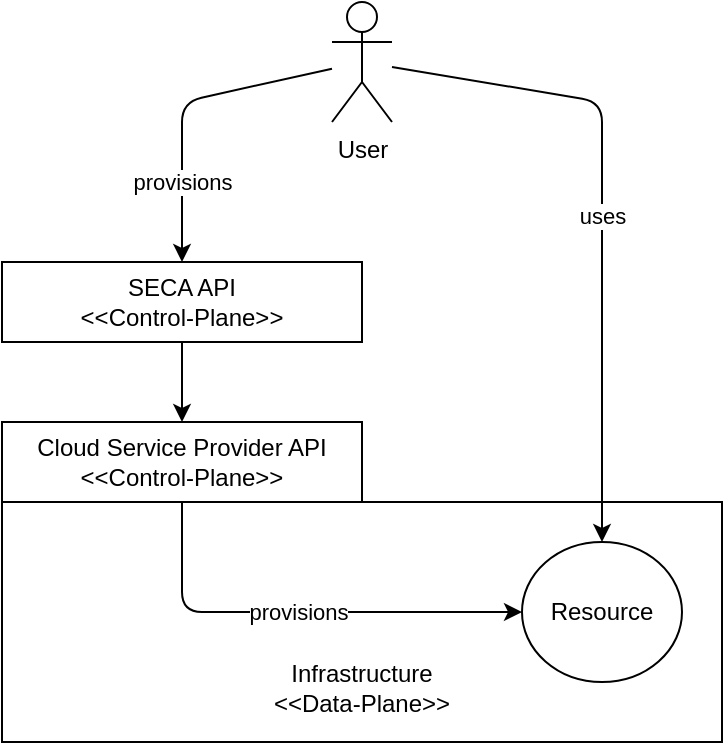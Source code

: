 <mxfile>
    <diagram id="GR_GxVHpgNyokB_BFp6y" name="Page-1">
        <mxGraphModel dx="597" dy="554" grid="1" gridSize="10" guides="1" tooltips="1" connect="1" arrows="1" fold="1" page="1" pageScale="1" pageWidth="1169" pageHeight="827" math="0" shadow="0">
            <root>
                <mxCell id="0"/>
                <mxCell id="1" parent="0"/>
                <mxCell id="7" value="Infrastructure&lt;br&gt;&amp;lt;&amp;lt;Data-Plane&amp;gt;&amp;gt;" style="rounded=0;whiteSpace=wrap;html=1;verticalAlign=bottom;spacingBottom=10;" parent="1" vertex="1">
                    <mxGeometry x="80" y="320" width="360" height="120" as="geometry"/>
                </mxCell>
                <mxCell id="4" value="provisions" style="edgeStyle=none;html=1;entryX=0.5;entryY=0;entryDx=0;entryDy=0;" parent="1" source="2" target="3" edge="1">
                    <mxGeometry x="0.49" relative="1" as="geometry">
                        <Array as="points">
                            <mxPoint x="170" y="120"/>
                        </Array>
                        <mxPoint as="offset"/>
                    </mxGeometry>
                </mxCell>
                <mxCell id="9" value="uses" style="edgeStyle=none;html=1;entryX=0.5;entryY=0;entryDx=0;entryDy=0;" parent="1" source="2" target="6" edge="1">
                    <mxGeometry relative="1" as="geometry">
                        <Array as="points">
                            <mxPoint x="380" y="120"/>
                        </Array>
                    </mxGeometry>
                </mxCell>
                <mxCell id="2" value="User" style="shape=umlActor;verticalLabelPosition=bottom;verticalAlign=top;html=1;outlineConnect=0;" parent="1" vertex="1">
                    <mxGeometry x="245" y="70" width="30" height="60" as="geometry"/>
                </mxCell>
                <mxCell id="8" value="provisions" style="edgeStyle=none;html=1;entryX=0;entryY=0.5;entryDx=0;entryDy=0;exitX=0.5;exitY=1;exitDx=0;exitDy=0;" parent="1" source="10" target="6" edge="1">
                    <mxGeometry relative="1" as="geometry">
                        <Array as="points">
                            <mxPoint x="170" y="375"/>
                        </Array>
                    </mxGeometry>
                </mxCell>
                <mxCell id="11" style="edgeStyle=none;html=1;entryX=0.5;entryY=0;entryDx=0;entryDy=0;" edge="1" parent="1" source="3" target="10">
                    <mxGeometry relative="1" as="geometry"/>
                </mxCell>
                <mxCell id="3" value="SECA API&lt;br&gt;&amp;lt;&amp;lt;Control-Plane&amp;gt;&amp;gt;" style="rounded=0;whiteSpace=wrap;html=1;" parent="1" vertex="1">
                    <mxGeometry x="80" y="200" width="180" height="40" as="geometry"/>
                </mxCell>
                <mxCell id="6" value="Resource" style="ellipse;whiteSpace=wrap;html=1;" parent="1" vertex="1">
                    <mxGeometry x="340" y="340" width="80" height="70" as="geometry"/>
                </mxCell>
                <mxCell id="10" value="Cloud Service Provider API&lt;br&gt;&amp;lt;&amp;lt;Control-Plane&amp;gt;&amp;gt;" style="rounded=0;whiteSpace=wrap;html=1;" vertex="1" parent="1">
                    <mxGeometry x="80" y="280" width="180" height="40" as="geometry"/>
                </mxCell>
            </root>
        </mxGraphModel>
    </diagram>
</mxfile>